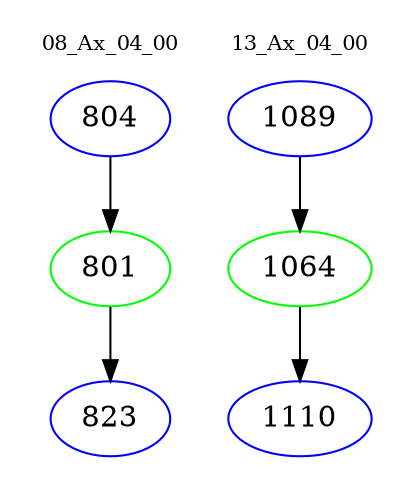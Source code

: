 digraph{
subgraph cluster_0 {
color = white
label = "08_Ax_04_00";
fontsize=10;
T0_804 [label="804", color="blue"]
T0_804 -> T0_801 [color="black"]
T0_801 [label="801", color="green"]
T0_801 -> T0_823 [color="black"]
T0_823 [label="823", color="blue"]
}
subgraph cluster_1 {
color = white
label = "13_Ax_04_00";
fontsize=10;
T1_1089 [label="1089", color="blue"]
T1_1089 -> T1_1064 [color="black"]
T1_1064 [label="1064", color="green"]
T1_1064 -> T1_1110 [color="black"]
T1_1110 [label="1110", color="blue"]
}
}
